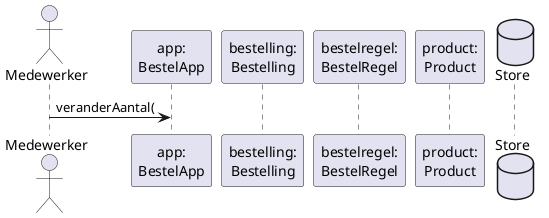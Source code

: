 @startuml

actor "Medewerker" as medewerker
participant "app:\nBestelApp" as app
participant "bestelling:\nBestelling" as bestelling
participant "bestelregel:\nBestelRegel" as bestelregel
participant "product:\nProduct" as product
database Store

medewerker -> app: veranderAantal(

@enduml
